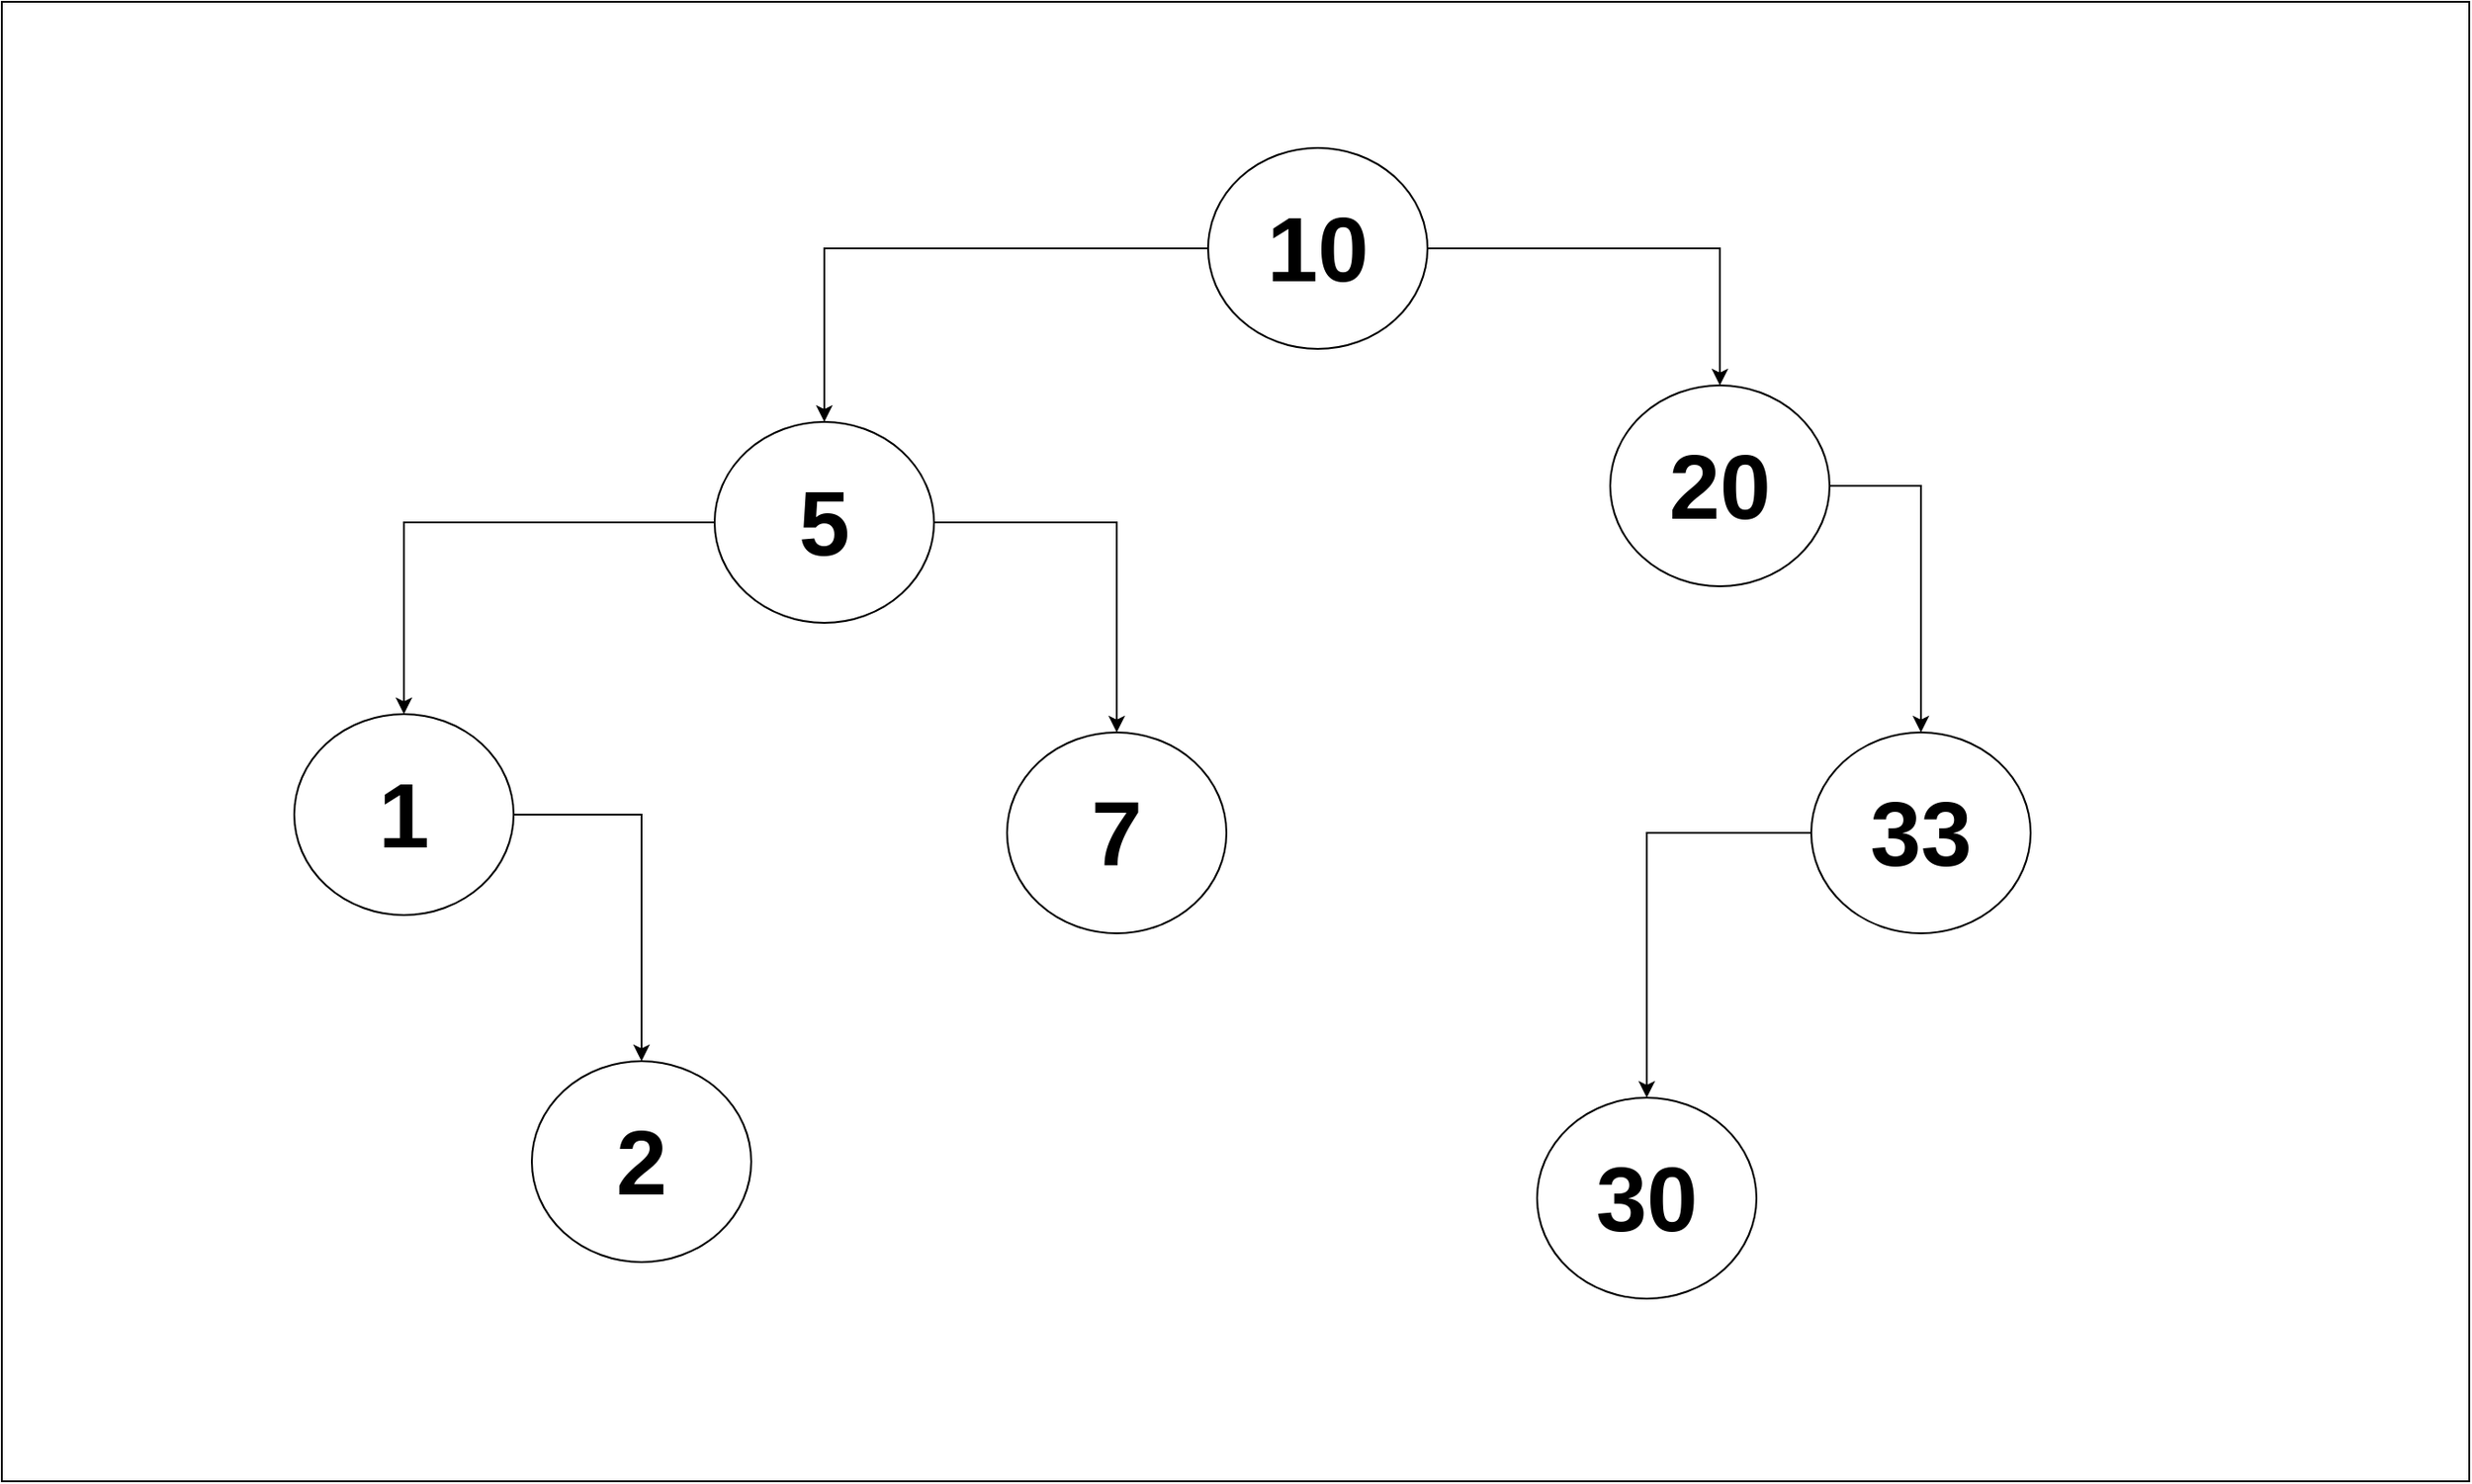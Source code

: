 <mxfile version="24.4.9" type="device">
  <diagram name="Página-1" id="DJiFK8EP3TdRASjcfKtC">
    <mxGraphModel dx="2261" dy="756" grid="1" gridSize="10" guides="1" tooltips="1" connect="1" arrows="1" fold="1" page="1" pageScale="1" pageWidth="827" pageHeight="1169" math="0" shadow="0">
      <root>
        <mxCell id="0" />
        <mxCell id="1" parent="0" />
        <mxCell id="eVKOzigDNT8V07r_QYtb-1" value="" style="rounded=0;whiteSpace=wrap;html=1;" vertex="1" parent="1">
          <mxGeometry x="-300" y="30" width="1350" height="810" as="geometry" />
        </mxCell>
        <mxCell id="eVKOzigDNT8V07r_QYtb-2" style="edgeStyle=orthogonalEdgeStyle;rounded=0;orthogonalLoop=1;jettySize=auto;html=1;" edge="1" parent="1" source="eVKOzigDNT8V07r_QYtb-4" target="eVKOzigDNT8V07r_QYtb-6">
          <mxGeometry relative="1" as="geometry" />
        </mxCell>
        <mxCell id="eVKOzigDNT8V07r_QYtb-3" style="edgeStyle=orthogonalEdgeStyle;rounded=0;orthogonalLoop=1;jettySize=auto;html=1;" edge="1" parent="1" source="eVKOzigDNT8V07r_QYtb-4" target="eVKOzigDNT8V07r_QYtb-9">
          <mxGeometry relative="1" as="geometry" />
        </mxCell>
        <mxCell id="eVKOzigDNT8V07r_QYtb-4" value="&lt;b&gt;&lt;font style=&quot;font-size: 50px;&quot;&gt;10&lt;/font&gt;&lt;/b&gt;" style="ellipse;whiteSpace=wrap;html=1;" vertex="1" parent="1">
          <mxGeometry x="360" y="110" width="120" height="110" as="geometry" />
        </mxCell>
        <mxCell id="eVKOzigDNT8V07r_QYtb-13" style="edgeStyle=orthogonalEdgeStyle;rounded=0;orthogonalLoop=1;jettySize=auto;html=1;" edge="1" parent="1" source="eVKOzigDNT8V07r_QYtb-6" target="eVKOzigDNT8V07r_QYtb-12">
          <mxGeometry relative="1" as="geometry" />
        </mxCell>
        <mxCell id="eVKOzigDNT8V07r_QYtb-19" style="edgeStyle=orthogonalEdgeStyle;rounded=0;orthogonalLoop=1;jettySize=auto;html=1;" edge="1" parent="1" source="eVKOzigDNT8V07r_QYtb-6" target="eVKOzigDNT8V07r_QYtb-18">
          <mxGeometry relative="1" as="geometry" />
        </mxCell>
        <mxCell id="eVKOzigDNT8V07r_QYtb-6" value="&lt;b&gt;&lt;font style=&quot;font-size: 50px;&quot;&gt;5&lt;/font&gt;&lt;/b&gt;" style="ellipse;whiteSpace=wrap;html=1;" vertex="1" parent="1">
          <mxGeometry x="90" y="260" width="120" height="110" as="geometry" />
        </mxCell>
        <mxCell id="eVKOzigDNT8V07r_QYtb-15" style="edgeStyle=orthogonalEdgeStyle;rounded=0;orthogonalLoop=1;jettySize=auto;html=1;" edge="1" parent="1" source="eVKOzigDNT8V07r_QYtb-9" target="eVKOzigDNT8V07r_QYtb-14">
          <mxGeometry relative="1" as="geometry">
            <Array as="points">
              <mxPoint x="750" y="295" />
            </Array>
          </mxGeometry>
        </mxCell>
        <mxCell id="eVKOzigDNT8V07r_QYtb-9" value="&lt;b&gt;&lt;font style=&quot;font-size: 50px;&quot;&gt;20&lt;/font&gt;&lt;/b&gt;" style="ellipse;whiteSpace=wrap;html=1;" vertex="1" parent="1">
          <mxGeometry x="580" y="240" width="120" height="110" as="geometry" />
        </mxCell>
        <mxCell id="eVKOzigDNT8V07r_QYtb-12" value="&lt;b&gt;&lt;font style=&quot;font-size: 50px;&quot;&gt;7&lt;/font&gt;&lt;/b&gt;" style="ellipse;whiteSpace=wrap;html=1;" vertex="1" parent="1">
          <mxGeometry x="250" y="430" width="120" height="110" as="geometry" />
        </mxCell>
        <mxCell id="eVKOzigDNT8V07r_QYtb-25" style="edgeStyle=orthogonalEdgeStyle;rounded=0;orthogonalLoop=1;jettySize=auto;html=1;" edge="1" parent="1" source="eVKOzigDNT8V07r_QYtb-14" target="eVKOzigDNT8V07r_QYtb-24">
          <mxGeometry relative="1" as="geometry" />
        </mxCell>
        <mxCell id="eVKOzigDNT8V07r_QYtb-14" value="&lt;b&gt;&lt;font style=&quot;font-size: 50px;&quot;&gt;33&lt;/font&gt;&lt;/b&gt;" style="ellipse;whiteSpace=wrap;html=1;" vertex="1" parent="1">
          <mxGeometry x="690" y="430" width="120" height="110" as="geometry" />
        </mxCell>
        <mxCell id="eVKOzigDNT8V07r_QYtb-23" style="edgeStyle=orthogonalEdgeStyle;rounded=0;orthogonalLoop=1;jettySize=auto;html=1;" edge="1" parent="1" source="eVKOzigDNT8V07r_QYtb-18" target="eVKOzigDNT8V07r_QYtb-22">
          <mxGeometry relative="1" as="geometry" />
        </mxCell>
        <mxCell id="eVKOzigDNT8V07r_QYtb-18" value="&lt;b&gt;&lt;font style=&quot;font-size: 50px;&quot;&gt;1&lt;/font&gt;&lt;/b&gt;" style="ellipse;whiteSpace=wrap;html=1;" vertex="1" parent="1">
          <mxGeometry x="-140" y="420" width="120" height="110" as="geometry" />
        </mxCell>
        <mxCell id="eVKOzigDNT8V07r_QYtb-22" value="&lt;b&gt;&lt;font style=&quot;font-size: 50px;&quot;&gt;2&lt;/font&gt;&lt;/b&gt;" style="ellipse;whiteSpace=wrap;html=1;" vertex="1" parent="1">
          <mxGeometry x="-10" y="610" width="120" height="110" as="geometry" />
        </mxCell>
        <mxCell id="eVKOzigDNT8V07r_QYtb-24" value="&lt;b&gt;&lt;font style=&quot;font-size: 50px;&quot;&gt;30&lt;/font&gt;&lt;/b&gt;" style="ellipse;whiteSpace=wrap;html=1;" vertex="1" parent="1">
          <mxGeometry x="540" y="630" width="120" height="110" as="geometry" />
        </mxCell>
      </root>
    </mxGraphModel>
  </diagram>
</mxfile>
